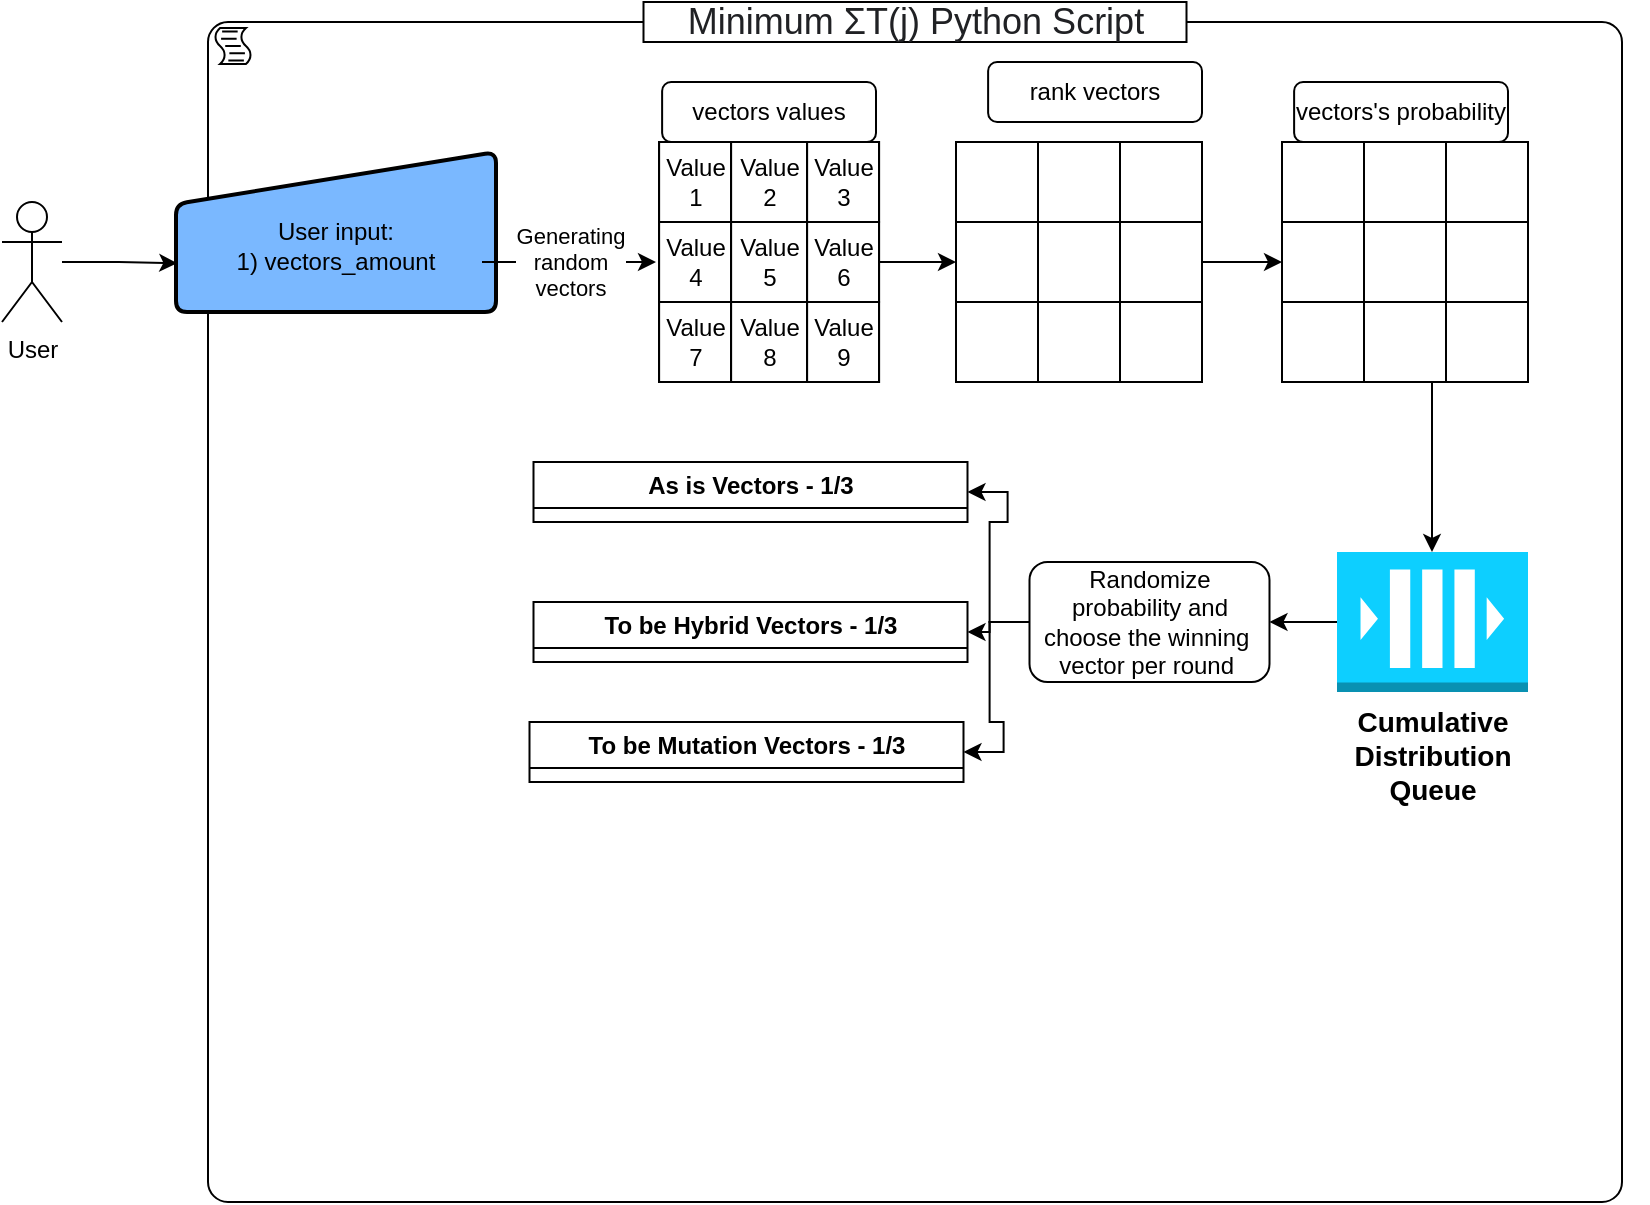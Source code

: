 <mxfile version="21.2.8" type="device">
  <diagram name="Page-1" id="bESfWnchHBu_bydkfVWF">
    <mxGraphModel dx="1395" dy="697" grid="1" gridSize="10" guides="1" tooltips="1" connect="1" arrows="1" fold="1" page="1" pageScale="1" pageWidth="850" pageHeight="1100" math="0" shadow="0">
      <root>
        <mxCell id="0" />
        <mxCell id="1" parent="0" />
        <mxCell id="4guwdgJZDsBy7avfMB6--40" value="" style="points=[[0.25,0,0],[0.5,0,0],[0.75,0,0],[1,0.25,0],[1,0.5,0],[1,0.75,0],[0.75,1,0],[0.5,1,0],[0.25,1,0],[0,0.75,0],[0,0.5,0],[0,0.25,0]];shape=mxgraph.bpmn.task;whiteSpace=wrap;rectStyle=rounded;size=10;html=1;container=1;expand=0;collapsible=0;taskMarker=script;" vertex="1" parent="1">
          <mxGeometry x="113" y="20" width="707" height="590" as="geometry" />
        </mxCell>
        <mxCell id="4guwdgJZDsBy7avfMB6--83" value="" style="group" vertex="1" connectable="0" parent="4guwdgJZDsBy7avfMB6--40">
          <mxGeometry x="374" y="30" width="224.5" height="150" as="geometry" />
        </mxCell>
        <mxCell id="4guwdgJZDsBy7avfMB6--70" value="" style="shape=table;startSize=0;container=1;collapsible=0;childLayout=tableLayout;fontSize=16;" vertex="1" parent="4guwdgJZDsBy7avfMB6--83">
          <mxGeometry y="30" width="123" height="120" as="geometry" />
        </mxCell>
        <mxCell id="4guwdgJZDsBy7avfMB6--71" value="" style="shape=tableRow;horizontal=0;startSize=0;swimlaneHead=0;swimlaneBody=0;strokeColor=inherit;top=0;left=0;bottom=0;right=0;collapsible=0;dropTarget=0;fillColor=none;points=[[0,0.5],[1,0.5]];portConstraint=eastwest;fontSize=16;" vertex="1" parent="4guwdgJZDsBy7avfMB6--70">
          <mxGeometry width="123" height="40" as="geometry" />
        </mxCell>
        <mxCell id="4guwdgJZDsBy7avfMB6--72" value="" style="shape=partialRectangle;html=1;whiteSpace=wrap;connectable=0;strokeColor=inherit;overflow=hidden;fillColor=none;top=0;left=0;bottom=0;right=0;pointerEvents=1;fontSize=16;" vertex="1" parent="4guwdgJZDsBy7avfMB6--71">
          <mxGeometry width="41" height="40" as="geometry">
            <mxRectangle width="41" height="40" as="alternateBounds" />
          </mxGeometry>
        </mxCell>
        <mxCell id="4guwdgJZDsBy7avfMB6--73" value="" style="shape=partialRectangle;html=1;whiteSpace=wrap;connectable=0;strokeColor=inherit;overflow=hidden;fillColor=none;top=0;left=0;bottom=0;right=0;pointerEvents=1;fontSize=16;" vertex="1" parent="4guwdgJZDsBy7avfMB6--71">
          <mxGeometry x="41" width="41" height="40" as="geometry">
            <mxRectangle width="41" height="40" as="alternateBounds" />
          </mxGeometry>
        </mxCell>
        <mxCell id="4guwdgJZDsBy7avfMB6--74" value="" style="shape=partialRectangle;html=1;whiteSpace=wrap;connectable=0;strokeColor=inherit;overflow=hidden;fillColor=none;top=0;left=0;bottom=0;right=0;pointerEvents=1;fontSize=16;" vertex="1" parent="4guwdgJZDsBy7avfMB6--71">
          <mxGeometry x="82" width="41" height="40" as="geometry">
            <mxRectangle width="41" height="40" as="alternateBounds" />
          </mxGeometry>
        </mxCell>
        <mxCell id="4guwdgJZDsBy7avfMB6--75" value="" style="shape=tableRow;horizontal=0;startSize=0;swimlaneHead=0;swimlaneBody=0;strokeColor=inherit;top=0;left=0;bottom=0;right=0;collapsible=0;dropTarget=0;fillColor=none;points=[[0,0.5],[1,0.5]];portConstraint=eastwest;fontSize=16;" vertex="1" parent="4guwdgJZDsBy7avfMB6--70">
          <mxGeometry y="40" width="123" height="40" as="geometry" />
        </mxCell>
        <mxCell id="4guwdgJZDsBy7avfMB6--76" value="" style="shape=partialRectangle;html=1;whiteSpace=wrap;connectable=0;strokeColor=inherit;overflow=hidden;fillColor=none;top=0;left=0;bottom=0;right=0;pointerEvents=1;fontSize=16;" vertex="1" parent="4guwdgJZDsBy7avfMB6--75">
          <mxGeometry width="41" height="40" as="geometry">
            <mxRectangle width="41" height="40" as="alternateBounds" />
          </mxGeometry>
        </mxCell>
        <mxCell id="4guwdgJZDsBy7avfMB6--77" value="" style="shape=partialRectangle;html=1;whiteSpace=wrap;connectable=0;strokeColor=inherit;overflow=hidden;fillColor=none;top=0;left=0;bottom=0;right=0;pointerEvents=1;fontSize=16;" vertex="1" parent="4guwdgJZDsBy7avfMB6--75">
          <mxGeometry x="41" width="41" height="40" as="geometry">
            <mxRectangle width="41" height="40" as="alternateBounds" />
          </mxGeometry>
        </mxCell>
        <mxCell id="4guwdgJZDsBy7avfMB6--78" value="" style="shape=partialRectangle;html=1;whiteSpace=wrap;connectable=0;strokeColor=inherit;overflow=hidden;fillColor=none;top=0;left=0;bottom=0;right=0;pointerEvents=1;fontSize=16;" vertex="1" parent="4guwdgJZDsBy7avfMB6--75">
          <mxGeometry x="82" width="41" height="40" as="geometry">
            <mxRectangle width="41" height="40" as="alternateBounds" />
          </mxGeometry>
        </mxCell>
        <mxCell id="4guwdgJZDsBy7avfMB6--79" value="" style="shape=tableRow;horizontal=0;startSize=0;swimlaneHead=0;swimlaneBody=0;strokeColor=inherit;top=0;left=0;bottom=0;right=0;collapsible=0;dropTarget=0;fillColor=none;points=[[0,0.5],[1,0.5]];portConstraint=eastwest;fontSize=16;" vertex="1" parent="4guwdgJZDsBy7avfMB6--70">
          <mxGeometry y="80" width="123" height="40" as="geometry" />
        </mxCell>
        <mxCell id="4guwdgJZDsBy7avfMB6--80" value="" style="shape=partialRectangle;html=1;whiteSpace=wrap;connectable=0;strokeColor=inherit;overflow=hidden;fillColor=none;top=0;left=0;bottom=0;right=0;pointerEvents=1;fontSize=16;" vertex="1" parent="4guwdgJZDsBy7avfMB6--79">
          <mxGeometry width="41" height="40" as="geometry">
            <mxRectangle width="41" height="40" as="alternateBounds" />
          </mxGeometry>
        </mxCell>
        <mxCell id="4guwdgJZDsBy7avfMB6--81" value="" style="shape=partialRectangle;html=1;whiteSpace=wrap;connectable=0;strokeColor=inherit;overflow=hidden;fillColor=none;top=0;left=0;bottom=0;right=0;pointerEvents=1;fontSize=16;" vertex="1" parent="4guwdgJZDsBy7avfMB6--79">
          <mxGeometry x="41" width="41" height="40" as="geometry">
            <mxRectangle width="41" height="40" as="alternateBounds" />
          </mxGeometry>
        </mxCell>
        <mxCell id="4guwdgJZDsBy7avfMB6--82" value="" style="shape=partialRectangle;html=1;whiteSpace=wrap;connectable=0;strokeColor=inherit;overflow=hidden;fillColor=none;top=0;left=0;bottom=0;right=0;pointerEvents=1;fontSize=16;" vertex="1" parent="4guwdgJZDsBy7avfMB6--79">
          <mxGeometry x="82" width="41" height="40" as="geometry">
            <mxRectangle width="41" height="40" as="alternateBounds" />
          </mxGeometry>
        </mxCell>
        <mxCell id="4guwdgJZDsBy7avfMB6--1" value="User" style="shape=umlActor;verticalLabelPosition=bottom;verticalAlign=top;html=1;outlineConnect=0;" vertex="1" parent="4guwdgJZDsBy7avfMB6--40">
          <mxGeometry x="-103" y="90" width="30" height="60" as="geometry" />
        </mxCell>
        <mxCell id="4guwdgJZDsBy7avfMB6--35" value="&lt;br&gt;User input:&lt;br style=&quot;border-color: var(--border-color);&quot;&gt;1) vectors_amount" style="html=1;strokeWidth=2;shape=manualInput;whiteSpace=wrap;rounded=1;size=26;arcSize=11;fillColor=#7AB8FF;" vertex="1" parent="4guwdgJZDsBy7avfMB6--40">
          <mxGeometry x="-16" y="65" width="160" height="80" as="geometry" />
        </mxCell>
        <mxCell id="4guwdgJZDsBy7avfMB6--37" style="edgeStyle=orthogonalEdgeStyle;rounded=0;orthogonalLoop=1;jettySize=auto;html=1;entryX=0.004;entryY=0.695;entryDx=0;entryDy=0;entryPerimeter=0;" edge="1" parent="4guwdgJZDsBy7avfMB6--40" source="4guwdgJZDsBy7avfMB6--1" target="4guwdgJZDsBy7avfMB6--35">
          <mxGeometry relative="1" as="geometry" />
        </mxCell>
        <mxCell id="4guwdgJZDsBy7avfMB6--21" value="Generating&lt;br&gt;random &lt;br&gt;vectors" style="edgeStyle=orthogonalEdgeStyle;rounded=0;orthogonalLoop=1;jettySize=auto;html=1;" edge="1" parent="4guwdgJZDsBy7avfMB6--40">
          <mxGeometry relative="1" as="geometry">
            <mxPoint x="137" y="120" as="sourcePoint" />
            <mxPoint x="224" y="120" as="targetPoint" />
          </mxGeometry>
        </mxCell>
        <mxCell id="4guwdgJZDsBy7avfMB6--19" value="" style="group" vertex="1" connectable="0" parent="4guwdgJZDsBy7avfMB6--40">
          <mxGeometry x="224" y="30" width="180" height="150" as="geometry" />
        </mxCell>
        <mxCell id="4guwdgJZDsBy7avfMB6--20" value="" style="group" vertex="1" connectable="0" parent="4guwdgJZDsBy7avfMB6--19">
          <mxGeometry width="120" height="150" as="geometry" />
        </mxCell>
        <mxCell id="4guwdgJZDsBy7avfMB6--5" value="vectors values" style="rounded=1;whiteSpace=wrap;html=1;" vertex="1" parent="4guwdgJZDsBy7avfMB6--20">
          <mxGeometry x="3.06" width="106.94" height="30" as="geometry" />
        </mxCell>
        <mxCell id="4guwdgJZDsBy7avfMB6--22" value="" style="childLayout=tableLayout;recursiveResize=0;shadow=0;fillColor=none;" vertex="1" parent="4guwdgJZDsBy7avfMB6--20">
          <mxGeometry x="1.53" y="30" width="110" height="120" as="geometry" />
        </mxCell>
        <mxCell id="4guwdgJZDsBy7avfMB6--23" value="" style="shape=tableRow;horizontal=0;startSize=0;swimlaneHead=0;swimlaneBody=0;top=0;left=0;bottom=0;right=0;dropTarget=0;collapsible=0;recursiveResize=0;expand=0;fontStyle=0;fillColor=none;strokeColor=inherit;" vertex="1" parent="4guwdgJZDsBy7avfMB6--22">
          <mxGeometry width="110" height="40" as="geometry" />
        </mxCell>
        <mxCell id="4guwdgJZDsBy7avfMB6--24" value="Value 1" style="connectable=0;recursiveResize=0;strokeColor=inherit;fillColor=none;align=center;whiteSpace=wrap;html=1;" vertex="1" parent="4guwdgJZDsBy7avfMB6--23">
          <mxGeometry width="36" height="40" as="geometry">
            <mxRectangle width="36" height="40" as="alternateBounds" />
          </mxGeometry>
        </mxCell>
        <mxCell id="4guwdgJZDsBy7avfMB6--25" value="Value 2" style="connectable=0;recursiveResize=0;strokeColor=inherit;fillColor=none;align=center;whiteSpace=wrap;html=1;" vertex="1" parent="4guwdgJZDsBy7avfMB6--23">
          <mxGeometry x="36" width="38" height="40" as="geometry">
            <mxRectangle width="38" height="40" as="alternateBounds" />
          </mxGeometry>
        </mxCell>
        <mxCell id="4guwdgJZDsBy7avfMB6--26" value="Value 3" style="connectable=0;recursiveResize=0;strokeColor=inherit;fillColor=none;align=center;whiteSpace=wrap;html=1;" vertex="1" parent="4guwdgJZDsBy7avfMB6--23">
          <mxGeometry x="74" width="36" height="40" as="geometry">
            <mxRectangle width="36" height="40" as="alternateBounds" />
          </mxGeometry>
        </mxCell>
        <mxCell id="4guwdgJZDsBy7avfMB6--27" style="shape=tableRow;horizontal=0;startSize=0;swimlaneHead=0;swimlaneBody=0;top=0;left=0;bottom=0;right=0;dropTarget=0;collapsible=0;recursiveResize=0;expand=0;fontStyle=0;fillColor=none;strokeColor=inherit;" vertex="1" parent="4guwdgJZDsBy7avfMB6--22">
          <mxGeometry y="40" width="110" height="40" as="geometry" />
        </mxCell>
        <mxCell id="4guwdgJZDsBy7avfMB6--28" value="Value 4" style="connectable=0;recursiveResize=0;strokeColor=inherit;fillColor=none;align=center;whiteSpace=wrap;html=1;" vertex="1" parent="4guwdgJZDsBy7avfMB6--27">
          <mxGeometry width="36" height="40" as="geometry">
            <mxRectangle width="36" height="40" as="alternateBounds" />
          </mxGeometry>
        </mxCell>
        <mxCell id="4guwdgJZDsBy7avfMB6--29" value="Value 5" style="connectable=0;recursiveResize=0;strokeColor=inherit;fillColor=none;align=center;whiteSpace=wrap;html=1;" vertex="1" parent="4guwdgJZDsBy7avfMB6--27">
          <mxGeometry x="36" width="38" height="40" as="geometry">
            <mxRectangle width="38" height="40" as="alternateBounds" />
          </mxGeometry>
        </mxCell>
        <mxCell id="4guwdgJZDsBy7avfMB6--30" value="Value 6" style="connectable=0;recursiveResize=0;strokeColor=inherit;fillColor=none;align=center;whiteSpace=wrap;html=1;" vertex="1" parent="4guwdgJZDsBy7avfMB6--27">
          <mxGeometry x="74" width="36" height="40" as="geometry">
            <mxRectangle width="36" height="40" as="alternateBounds" />
          </mxGeometry>
        </mxCell>
        <mxCell id="4guwdgJZDsBy7avfMB6--31" style="shape=tableRow;horizontal=0;startSize=0;swimlaneHead=0;swimlaneBody=0;top=0;left=0;bottom=0;right=0;dropTarget=0;collapsible=0;recursiveResize=0;expand=0;fontStyle=0;fillColor=none;strokeColor=inherit;" vertex="1" parent="4guwdgJZDsBy7avfMB6--22">
          <mxGeometry y="80" width="110" height="40" as="geometry" />
        </mxCell>
        <mxCell id="4guwdgJZDsBy7avfMB6--32" value="Value 7" style="connectable=0;recursiveResize=0;strokeColor=inherit;fillColor=none;align=center;whiteSpace=wrap;html=1;" vertex="1" parent="4guwdgJZDsBy7avfMB6--31">
          <mxGeometry width="36" height="40" as="geometry">
            <mxRectangle width="36" height="40" as="alternateBounds" />
          </mxGeometry>
        </mxCell>
        <mxCell id="4guwdgJZDsBy7avfMB6--33" value="Value 8" style="connectable=0;recursiveResize=0;strokeColor=inherit;fillColor=none;align=center;whiteSpace=wrap;html=1;" vertex="1" parent="4guwdgJZDsBy7avfMB6--31">
          <mxGeometry x="36" width="38" height="40" as="geometry">
            <mxRectangle width="38" height="40" as="alternateBounds" />
          </mxGeometry>
        </mxCell>
        <mxCell id="4guwdgJZDsBy7avfMB6--34" value="Value 9" style="connectable=0;recursiveResize=0;strokeColor=inherit;fillColor=none;align=center;whiteSpace=wrap;html=1;" vertex="1" parent="4guwdgJZDsBy7avfMB6--31">
          <mxGeometry x="74" width="36" height="40" as="geometry">
            <mxRectangle width="36" height="40" as="alternateBounds" />
          </mxGeometry>
        </mxCell>
        <mxCell id="4guwdgJZDsBy7avfMB6--84" value="" style="group" vertex="1" connectable="0" parent="4guwdgJZDsBy7avfMB6--40">
          <mxGeometry x="537" y="30" width="183" height="150" as="geometry" />
        </mxCell>
        <mxCell id="4guwdgJZDsBy7avfMB6--85" value="" style="group" vertex="1" connectable="0" parent="4guwdgJZDsBy7avfMB6--84">
          <mxGeometry x="3" width="180" height="150" as="geometry" />
        </mxCell>
        <mxCell id="4guwdgJZDsBy7avfMB6--86" value="" style="group" vertex="1" connectable="0" parent="4guwdgJZDsBy7avfMB6--85">
          <mxGeometry width="120" height="150" as="geometry" />
        </mxCell>
        <mxCell id="4guwdgJZDsBy7avfMB6--87" value="vectors&#39;s probability" style="rounded=1;whiteSpace=wrap;html=1;" vertex="1" parent="4guwdgJZDsBy7avfMB6--86">
          <mxGeometry x="3.06" width="106.94" height="30" as="geometry" />
        </mxCell>
        <mxCell id="4guwdgJZDsBy7avfMB6--88" value="" style="shape=table;startSize=0;container=1;collapsible=0;childLayout=tableLayout;fontSize=16;" vertex="1" parent="4guwdgJZDsBy7avfMB6--84">
          <mxGeometry y="30" width="123" height="120" as="geometry" />
        </mxCell>
        <mxCell id="4guwdgJZDsBy7avfMB6--89" value="" style="shape=tableRow;horizontal=0;startSize=0;swimlaneHead=0;swimlaneBody=0;strokeColor=inherit;top=0;left=0;bottom=0;right=0;collapsible=0;dropTarget=0;fillColor=none;points=[[0,0.5],[1,0.5]];portConstraint=eastwest;fontSize=16;" vertex="1" parent="4guwdgJZDsBy7avfMB6--88">
          <mxGeometry width="123" height="40" as="geometry" />
        </mxCell>
        <mxCell id="4guwdgJZDsBy7avfMB6--90" value="" style="shape=partialRectangle;html=1;whiteSpace=wrap;connectable=0;strokeColor=inherit;overflow=hidden;fillColor=none;top=0;left=0;bottom=0;right=0;pointerEvents=1;fontSize=16;" vertex="1" parent="4guwdgJZDsBy7avfMB6--89">
          <mxGeometry width="41" height="40" as="geometry">
            <mxRectangle width="41" height="40" as="alternateBounds" />
          </mxGeometry>
        </mxCell>
        <mxCell id="4guwdgJZDsBy7avfMB6--91" value="" style="shape=partialRectangle;html=1;whiteSpace=wrap;connectable=0;strokeColor=inherit;overflow=hidden;fillColor=none;top=0;left=0;bottom=0;right=0;pointerEvents=1;fontSize=16;" vertex="1" parent="4guwdgJZDsBy7avfMB6--89">
          <mxGeometry x="41" width="41" height="40" as="geometry">
            <mxRectangle width="41" height="40" as="alternateBounds" />
          </mxGeometry>
        </mxCell>
        <mxCell id="4guwdgJZDsBy7avfMB6--92" value="" style="shape=partialRectangle;html=1;whiteSpace=wrap;connectable=0;strokeColor=inherit;overflow=hidden;fillColor=none;top=0;left=0;bottom=0;right=0;pointerEvents=1;fontSize=16;" vertex="1" parent="4guwdgJZDsBy7avfMB6--89">
          <mxGeometry x="82" width="41" height="40" as="geometry">
            <mxRectangle width="41" height="40" as="alternateBounds" />
          </mxGeometry>
        </mxCell>
        <mxCell id="4guwdgJZDsBy7avfMB6--93" value="" style="shape=tableRow;horizontal=0;startSize=0;swimlaneHead=0;swimlaneBody=0;strokeColor=inherit;top=0;left=0;bottom=0;right=0;collapsible=0;dropTarget=0;fillColor=none;points=[[0,0.5],[1,0.5]];portConstraint=eastwest;fontSize=16;" vertex="1" parent="4guwdgJZDsBy7avfMB6--88">
          <mxGeometry y="40" width="123" height="40" as="geometry" />
        </mxCell>
        <mxCell id="4guwdgJZDsBy7avfMB6--94" value="" style="shape=partialRectangle;html=1;whiteSpace=wrap;connectable=0;strokeColor=inherit;overflow=hidden;fillColor=none;top=0;left=0;bottom=0;right=0;pointerEvents=1;fontSize=16;" vertex="1" parent="4guwdgJZDsBy7avfMB6--93">
          <mxGeometry width="41" height="40" as="geometry">
            <mxRectangle width="41" height="40" as="alternateBounds" />
          </mxGeometry>
        </mxCell>
        <mxCell id="4guwdgJZDsBy7avfMB6--95" value="" style="shape=partialRectangle;html=1;whiteSpace=wrap;connectable=0;strokeColor=inherit;overflow=hidden;fillColor=none;top=0;left=0;bottom=0;right=0;pointerEvents=1;fontSize=16;" vertex="1" parent="4guwdgJZDsBy7avfMB6--93">
          <mxGeometry x="41" width="41" height="40" as="geometry">
            <mxRectangle width="41" height="40" as="alternateBounds" />
          </mxGeometry>
        </mxCell>
        <mxCell id="4guwdgJZDsBy7avfMB6--96" value="" style="shape=partialRectangle;html=1;whiteSpace=wrap;connectable=0;strokeColor=inherit;overflow=hidden;fillColor=none;top=0;left=0;bottom=0;right=0;pointerEvents=1;fontSize=16;" vertex="1" parent="4guwdgJZDsBy7avfMB6--93">
          <mxGeometry x="82" width="41" height="40" as="geometry">
            <mxRectangle width="41" height="40" as="alternateBounds" />
          </mxGeometry>
        </mxCell>
        <mxCell id="4guwdgJZDsBy7avfMB6--97" value="" style="shape=tableRow;horizontal=0;startSize=0;swimlaneHead=0;swimlaneBody=0;strokeColor=inherit;top=0;left=0;bottom=0;right=0;collapsible=0;dropTarget=0;fillColor=none;points=[[0,0.5],[1,0.5]];portConstraint=eastwest;fontSize=16;" vertex="1" parent="4guwdgJZDsBy7avfMB6--88">
          <mxGeometry y="80" width="123" height="40" as="geometry" />
        </mxCell>
        <mxCell id="4guwdgJZDsBy7avfMB6--98" value="" style="shape=partialRectangle;html=1;whiteSpace=wrap;connectable=0;strokeColor=inherit;overflow=hidden;fillColor=none;top=0;left=0;bottom=0;right=0;pointerEvents=1;fontSize=16;" vertex="1" parent="4guwdgJZDsBy7avfMB6--97">
          <mxGeometry width="41" height="40" as="geometry">
            <mxRectangle width="41" height="40" as="alternateBounds" />
          </mxGeometry>
        </mxCell>
        <mxCell id="4guwdgJZDsBy7avfMB6--99" value="" style="shape=partialRectangle;html=1;whiteSpace=wrap;connectable=0;strokeColor=inherit;overflow=hidden;fillColor=none;top=0;left=0;bottom=0;right=0;pointerEvents=1;fontSize=16;" vertex="1" parent="4guwdgJZDsBy7avfMB6--97">
          <mxGeometry x="41" width="41" height="40" as="geometry">
            <mxRectangle width="41" height="40" as="alternateBounds" />
          </mxGeometry>
        </mxCell>
        <mxCell id="4guwdgJZDsBy7avfMB6--100" value="" style="shape=partialRectangle;html=1;whiteSpace=wrap;connectable=0;strokeColor=inherit;overflow=hidden;fillColor=none;top=0;left=0;bottom=0;right=0;pointerEvents=1;fontSize=16;" vertex="1" parent="4guwdgJZDsBy7avfMB6--97">
          <mxGeometry x="82" width="41" height="40" as="geometry">
            <mxRectangle width="41" height="40" as="alternateBounds" />
          </mxGeometry>
        </mxCell>
        <mxCell id="4guwdgJZDsBy7avfMB6--101" style="edgeStyle=orthogonalEdgeStyle;rounded=0;orthogonalLoop=1;jettySize=auto;html=1;" edge="1" parent="4guwdgJZDsBy7avfMB6--40" source="4guwdgJZDsBy7avfMB6--27" target="4guwdgJZDsBy7avfMB6--75">
          <mxGeometry relative="1" as="geometry" />
        </mxCell>
        <mxCell id="4guwdgJZDsBy7avfMB6--102" style="edgeStyle=orthogonalEdgeStyle;rounded=0;orthogonalLoop=1;jettySize=auto;html=1;entryX=0;entryY=0.5;entryDx=0;entryDy=0;" edge="1" parent="4guwdgJZDsBy7avfMB6--40" source="4guwdgJZDsBy7avfMB6--75" target="4guwdgJZDsBy7avfMB6--93">
          <mxGeometry relative="1" as="geometry" />
        </mxCell>
        <mxCell id="4guwdgJZDsBy7avfMB6--123" style="edgeStyle=orthogonalEdgeStyle;rounded=0;orthogonalLoop=1;jettySize=auto;html=1;" edge="1" parent="4guwdgJZDsBy7avfMB6--40" source="4guwdgJZDsBy7avfMB6--103" target="4guwdgJZDsBy7avfMB6--106">
          <mxGeometry relative="1" as="geometry" />
        </mxCell>
        <mxCell id="4guwdgJZDsBy7avfMB6--103" value="&lt;b&gt;&lt;font style=&quot;font-size: 14px;&quot;&gt;Cumulative &lt;br&gt;Distribution &lt;br&gt;Queue&lt;/font&gt;&lt;/b&gt;" style="outlineConnect=0;dashed=0;verticalLabelPosition=bottom;verticalAlign=top;align=center;html=1;shape=mxgraph.aws3.queue;fillColor=#0DCFFF;gradientColor=none;" vertex="1" parent="4guwdgJZDsBy7avfMB6--40">
          <mxGeometry x="564.5" y="265" width="95.5" height="70" as="geometry" />
        </mxCell>
        <mxCell id="4guwdgJZDsBy7avfMB6--104" style="edgeStyle=orthogonalEdgeStyle;rounded=0;orthogonalLoop=1;jettySize=auto;html=1;" edge="1" parent="4guwdgJZDsBy7avfMB6--40" source="4guwdgJZDsBy7avfMB6--88" target="4guwdgJZDsBy7avfMB6--103">
          <mxGeometry relative="1" as="geometry">
            <Array as="points">
              <mxPoint x="612" y="210" />
              <mxPoint x="612" y="210" />
            </Array>
          </mxGeometry>
        </mxCell>
        <mxCell id="4guwdgJZDsBy7avfMB6--117" style="edgeStyle=orthogonalEdgeStyle;rounded=0;orthogonalLoop=1;jettySize=auto;html=1;entryX=1;entryY=0.5;entryDx=0;entryDy=0;" edge="1" parent="4guwdgJZDsBy7avfMB6--40" source="4guwdgJZDsBy7avfMB6--106" target="4guwdgJZDsBy7avfMB6--113">
          <mxGeometry relative="1" as="geometry" />
        </mxCell>
        <mxCell id="4guwdgJZDsBy7avfMB6--118" style="edgeStyle=orthogonalEdgeStyle;rounded=0;orthogonalLoop=1;jettySize=auto;html=1;entryX=1;entryY=0.5;entryDx=0;entryDy=0;" edge="1" parent="4guwdgJZDsBy7avfMB6--40" source="4guwdgJZDsBy7avfMB6--106" target="4guwdgJZDsBy7avfMB6--114">
          <mxGeometry relative="1" as="geometry" />
        </mxCell>
        <mxCell id="4guwdgJZDsBy7avfMB6--120" style="edgeStyle=orthogonalEdgeStyle;rounded=0;orthogonalLoop=1;jettySize=auto;html=1;entryX=1;entryY=0.5;entryDx=0;entryDy=0;" edge="1" parent="4guwdgJZDsBy7avfMB6--40" source="4guwdgJZDsBy7avfMB6--106" target="4guwdgJZDsBy7avfMB6--119">
          <mxGeometry relative="1" as="geometry" />
        </mxCell>
        <mxCell id="4guwdgJZDsBy7avfMB6--106" value="Randomize probability and choose the winning&amp;nbsp; vector per round&amp;nbsp;" style="rounded=1;whiteSpace=wrap;html=1;" vertex="1" parent="4guwdgJZDsBy7avfMB6--40">
          <mxGeometry x="410.75" y="270" width="120" height="60" as="geometry" />
        </mxCell>
        <mxCell id="4guwdgJZDsBy7avfMB6--41" value="" style="group" vertex="1" connectable="0" parent="4guwdgJZDsBy7avfMB6--40">
          <mxGeometry x="387" y="20" width="221.5" height="150" as="geometry" />
        </mxCell>
        <mxCell id="4guwdgJZDsBy7avfMB6--42" value="" style="group" vertex="1" connectable="0" parent="4guwdgJZDsBy7avfMB6--41">
          <mxGeometry width="221.5" height="150" as="geometry" />
        </mxCell>
        <mxCell id="4guwdgJZDsBy7avfMB6--43" value="rank vectors" style="rounded=1;whiteSpace=wrap;html=1;" vertex="1" parent="4guwdgJZDsBy7avfMB6--42">
          <mxGeometry x="3.06" width="106.94" height="30" as="geometry" />
        </mxCell>
        <mxCell id="4guwdgJZDsBy7avfMB6--108" value="&lt;font style=&quot;&quot;&gt;&lt;span style=&quot;color: rgb(32, 33, 36); font-family: &amp;quot;Google Sans&amp;quot;, arial, sans-serif; font-style: normal; font-variant-ligatures: normal; font-variant-caps: normal; font-weight: 400; letter-spacing: normal; orphans: 2; text-align: left; text-indent: 0px; text-transform: none; widows: 2; word-spacing: 0px; -webkit-text-stroke-width: 0px; background-color: rgb(255, 255, 255); text-decoration-thickness: initial; text-decoration-style: initial; text-decoration-color: initial; float: none; display: inline !important;&quot;&gt;&lt;font style=&quot;font-size: 18px;&quot;&gt;Minimum ΣT(j) Python Script&lt;/font&gt;&lt;/span&gt;&lt;br&gt;&lt;/font&gt;" style="rounded=0;whiteSpace=wrap;html=1;" vertex="1" parent="4guwdgJZDsBy7avfMB6--40">
          <mxGeometry x="217.75" y="-10" width="271.5" height="20" as="geometry" />
        </mxCell>
        <mxCell id="4guwdgJZDsBy7avfMB6--113" value="As is Vectors - 1/3" style="swimlane;whiteSpace=wrap;html=1;" vertex="1" collapsed="1" parent="4guwdgJZDsBy7avfMB6--40">
          <mxGeometry x="162.75" y="220" width="217" height="30" as="geometry">
            <mxRectangle x="197" y="210" width="143" height="60" as="alternateBounds" />
          </mxGeometry>
        </mxCell>
        <mxCell id="4guwdgJZDsBy7avfMB6--114" value="To be Hybrid Vectors - 1/3" style="swimlane;whiteSpace=wrap;html=1;" vertex="1" collapsed="1" parent="4guwdgJZDsBy7avfMB6--40">
          <mxGeometry x="162.75" y="290" width="217" height="30" as="geometry">
            <mxRectangle x="197" y="290" width="143" height="60" as="alternateBounds" />
          </mxGeometry>
        </mxCell>
        <mxCell id="4guwdgJZDsBy7avfMB6--119" value="To be Mutation Vectors - 1/3" style="swimlane;whiteSpace=wrap;html=1;" vertex="1" collapsed="1" parent="4guwdgJZDsBy7avfMB6--40">
          <mxGeometry x="160.75" y="350" width="217" height="30" as="geometry">
            <mxRectangle x="197" y="210" width="143" height="60" as="alternateBounds" />
          </mxGeometry>
        </mxCell>
      </root>
    </mxGraphModel>
  </diagram>
</mxfile>
